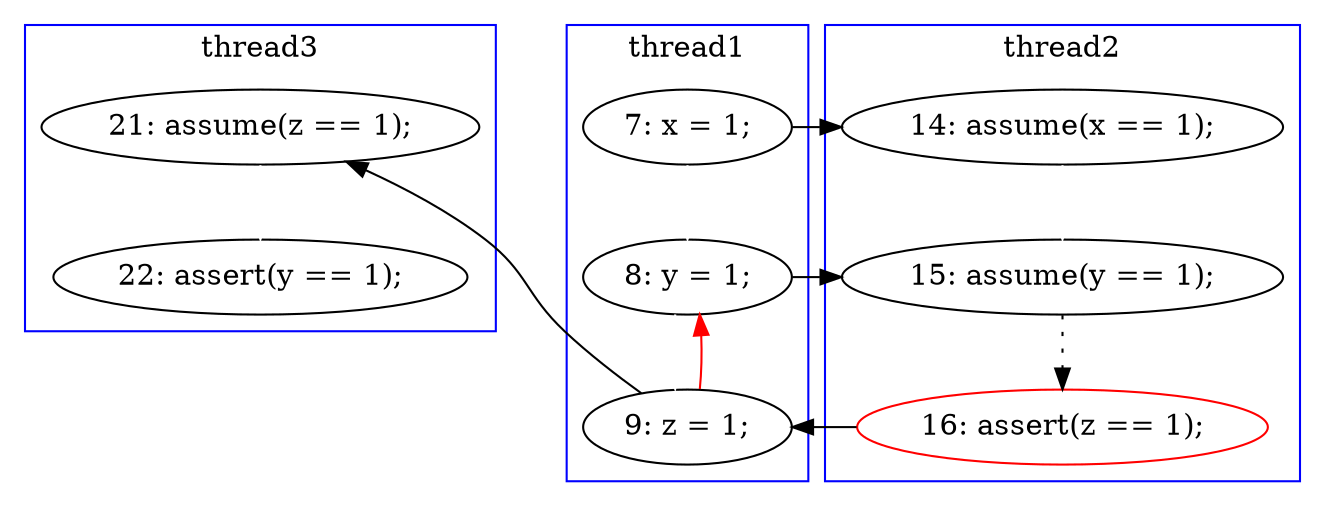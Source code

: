 digraph Counterexample {
	13 -> 15 [color = black, style = solid, constraint = false]
	20 -> 22 [color = white, style = solid]
	13 -> 17 [color = white, style = solid]
	17 -> 20 [color = black, style = solid, constraint = false]
	17 -> 13 [color = red, style = solid, constraint = false]
	15 -> 16 [color = black, style = dotted]
	14 -> 15 [color = white, style = solid]
	16 -> 17 [color = black, style = solid, constraint = false]
	10 -> 13 [color = white, style = solid]
	10 -> 14 [color = black, style = solid, constraint = false]
	subgraph cluster3 {
		label = thread3
		color = blue
		20  [label = "21: assume(z == 1);"]
		22  [label = "22: assert(y == 1);"]
	}
	subgraph cluster1 {
		label = thread1
		color = blue
		17  [label = "9: z = 1;"]
		13  [label = "8: y = 1;"]
		10  [label = "7: x = 1;"]
	}
	subgraph cluster2 {
		label = thread2
		color = blue
		14  [label = "14: assume(x == 1);"]
		16  [label = "16: assert(z == 1);", color = red]
		15  [label = "15: assume(y == 1);"]
	}
}